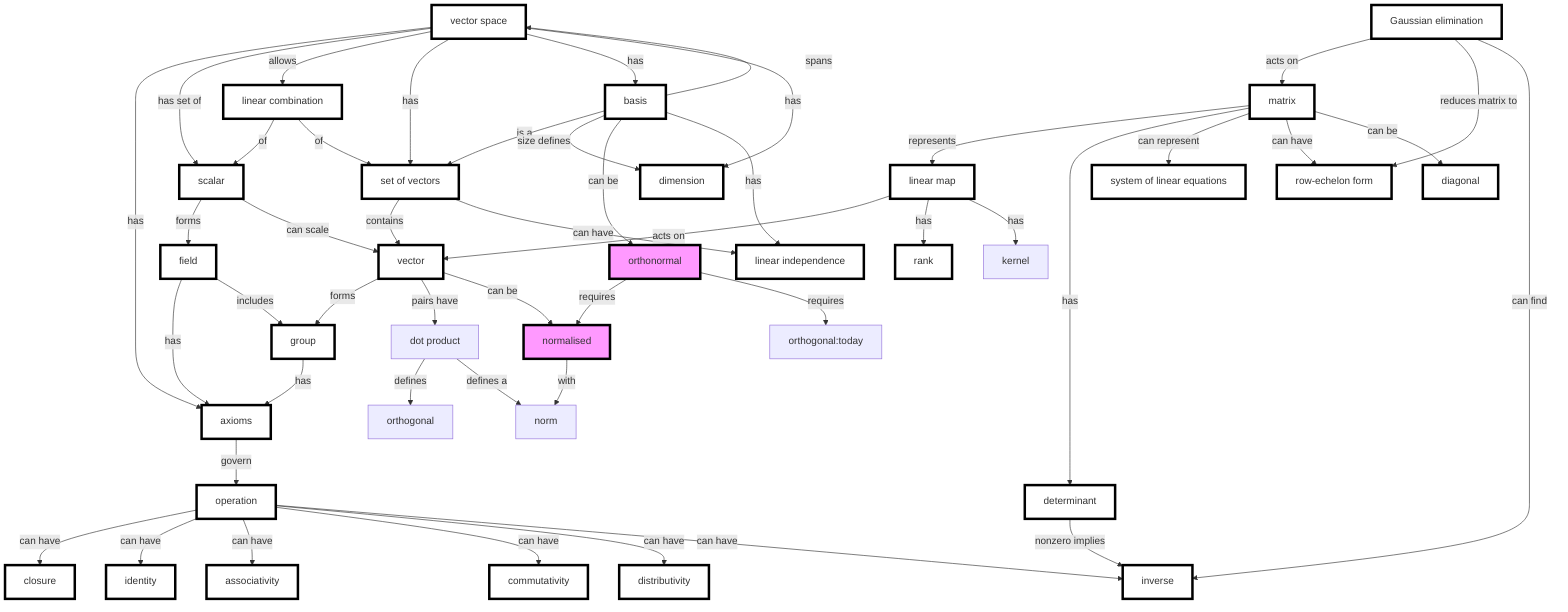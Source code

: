 graph TB
    op[operation]:::previous -- can have --> closure:::previous
    op -- can have --> identity:::previous
    op -- can have --> associativity:::previous
    op -- can have --> commutativity:::previous
    op -- can have --> distributivity:::previous
    op -- can have --> inverse:::previous


    scalar -- forms --> field

    scalar:::previous -- can scale --> vector:::previous

    vector:::previous -- forms --> group
    vector -- pairs have --> dp[dot product]
    dp -- defines --> orthogonal
    vector -- can be --> normalised
    normalised -- with --> norm
    vs -- has --> axioms

    vs -- has set of --> scalar
    vs -- allows --> lincomb[linear combination]:::previous
    vs[vector space]:::previous -- has --> vectorset:::previous

    vs -- has --> basis:::previous

    vs -- has --> dimension:::previous

    vectorset -- contains --> vector
    basis -- spans --> vs
    lincomb -- of --> scalar
    lincomb -- of --> vectorset
    field:::previous -- has --> axioms
    group:::previous -- has --> axioms
    field -- includes --> group

    basis -- is a --> vectorset
    basis -- size defines --> dimension
    basis -- can be -->orthonormal
    orthonormal:::today -- requires --> normalised:::today

    orthonormal -- requires --> orthogonal:today
    dp -- defines a --> norm

    lm[linear map]:::previous -- acts on --> vector
    matrix:::previous -- represents --> lm
    matrix -- has --> determinant:::previous
    determinant -- nonzero implies --> inverse
    matrix -- can represent --> lineq[system of linear equations]:::previous
    ge[Gaussian elimination] -- acts on --> matrix
    ge -- reduces matrix to --> ref[row-echelon form]
    matrix -- can have --> ref:::previous
    matrix -- can be --> diagonal:::previous

    vectorset[set of vectors]
    vectorset -- can have --> indep[linear independence]
    basis -- has --> indep:::previous
    lm -- has --> rank:::previous 
    lm -- has --> kernel
    ge:::previous  -- can find --> inverse
    axioms:::previous -- govern --> op

classDef today fill:#f9f,stroke:#000,stroke-width:4px;
classDef previous fill:#fff,stroke:#000,stroke-width:4px;